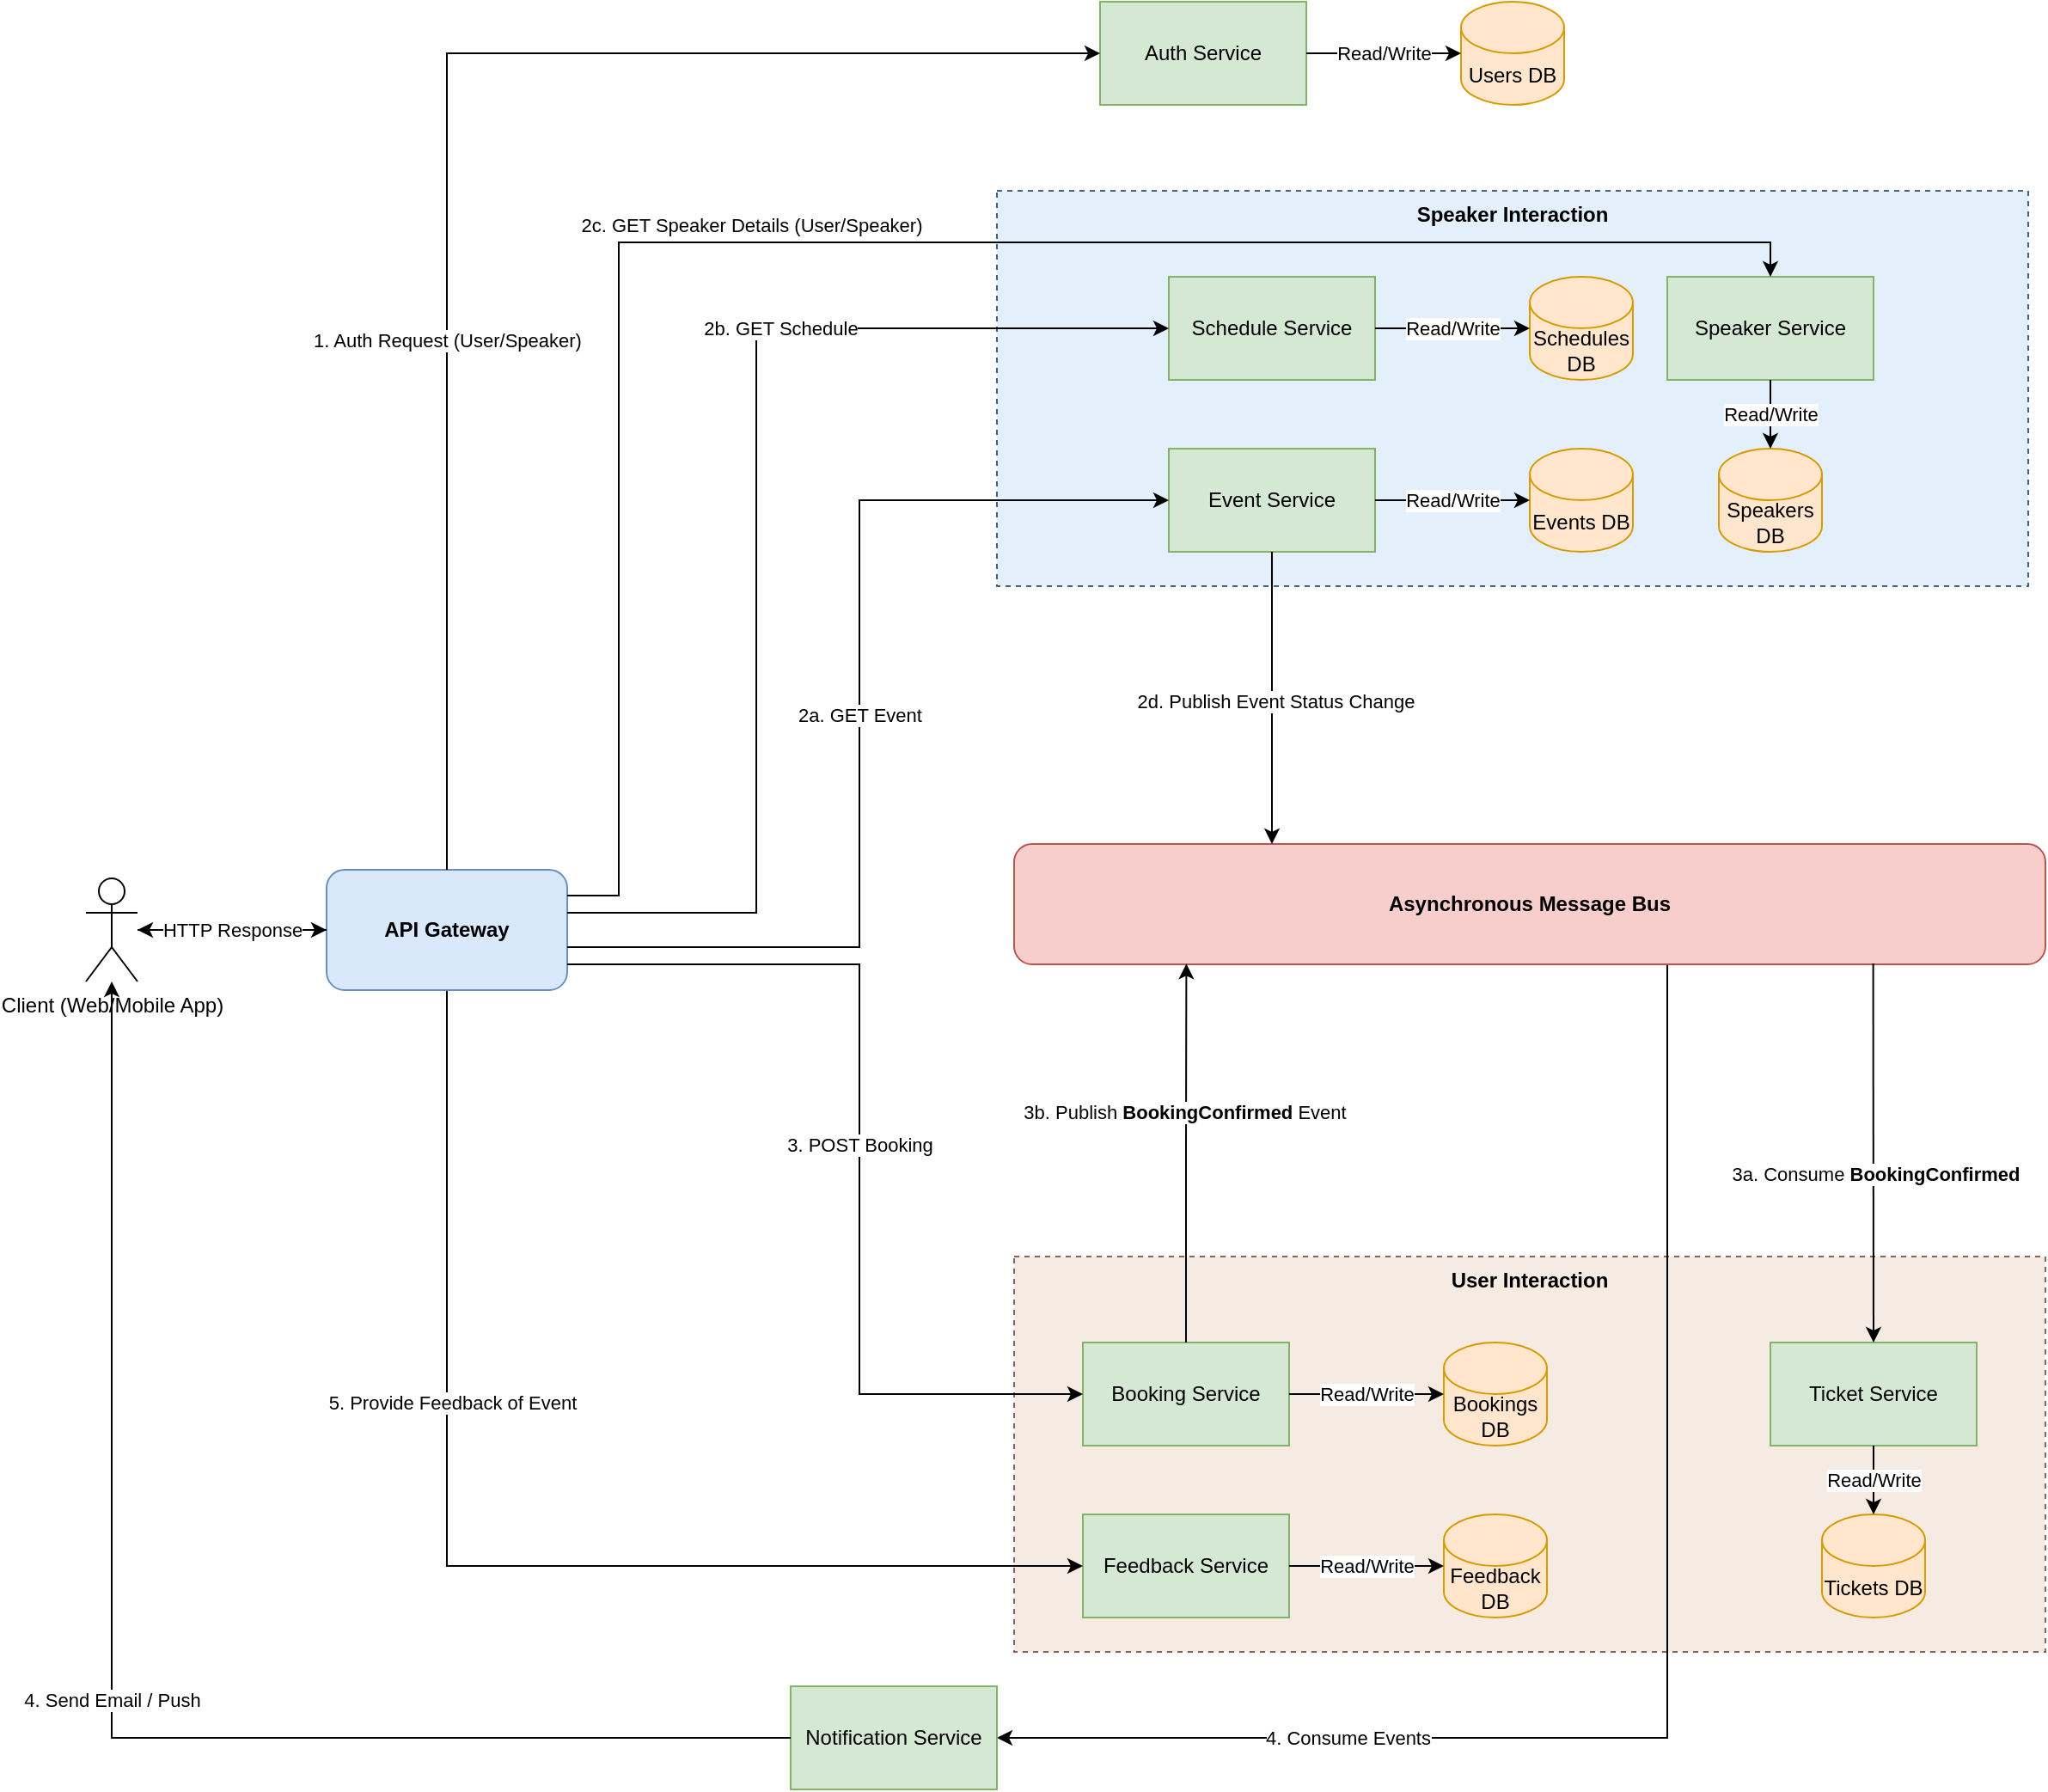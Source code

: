 <mxfile version="28.2.4">
  <diagram name="Connected-Microservices-DFD" id="f0a9b8c7-d6e5-4f4a-8b3c-1d2e3f4a5b6c">
    <mxGraphModel dx="2652" dy="854" grid="1" gridSize="10" guides="1" tooltips="1" connect="1" arrows="1" fold="1" page="1" pageScale="1" pageWidth="1200" pageHeight="1400" math="0" shadow="0">
      <root>
        <mxCell id="0" />
        <mxCell id="1" parent="0" />
        <mxCell id="group-core-event" value="Speaker Interaction" style="group;dashed=1;strokeColor=#446280;fillColor=#e3effb;fontStyle=1" parent="1" vertex="1" connectable="0">
          <mxGeometry x="410" y="150" width="600" height="230" as="geometry" />
        </mxCell>
        <mxCell id="event-service" value="Event Service" style="rounded=0;whiteSpace=wrap;html=1;fillColor=#d5e8d4;strokeColor=#82b366;" parent="group-core-event" vertex="1">
          <mxGeometry x="100" y="150" width="120" height="60" as="geometry" />
        </mxCell>
        <mxCell id="events-db" value="Events DB" style="shape=cylinder3;whiteSpace=wrap;html=1;boundedLbl=1;backgroundOutline=1;size=15;fillColor=#ffe6cc;strokeColor=#d79b00;" parent="group-core-event" vertex="1">
          <mxGeometry x="310" y="150" width="60" height="60" as="geometry" />
        </mxCell>
        <mxCell id="speaker-service" value="Speaker Service" style="rounded=0;whiteSpace=wrap;html=1;fillColor=#d5e8d4;strokeColor=#82b366;" parent="group-core-event" vertex="1">
          <mxGeometry x="390" y="50" width="120" height="60" as="geometry" />
        </mxCell>
        <mxCell id="speakers-db" value="Speakers DB" style="shape=cylinder3;whiteSpace=wrap;html=1;boundedLbl=1;backgroundOutline=1;size=15;fillColor=#ffe6cc;strokeColor=#d79b00;" parent="group-core-event" vertex="1">
          <mxGeometry x="420" y="150" width="60" height="60" as="geometry" />
        </mxCell>
        <mxCell id="schedule-service" value="Schedule Service" style="rounded=0;whiteSpace=wrap;html=1;fillColor=#d5e8d4;strokeColor=#82b366;" parent="group-core-event" vertex="1">
          <mxGeometry x="100" y="50" width="120" height="60" as="geometry" />
        </mxCell>
        <mxCell id="schedules-db" value="Schedules DB" style="shape=cylinder3;whiteSpace=wrap;html=1;boundedLbl=1;backgroundOutline=1;size=15;fillColor=#ffe6cc;strokeColor=#d79b00;" parent="group-core-event" vertex="1">
          <mxGeometry x="310" y="50" width="60" height="60" as="geometry" />
        </mxCell>
        <mxCell id="db-read-write-schedule" value="Read/Write" style="edgeStyle=orthogonalEdgeStyle;rounded=0;orthogonalLoop=1;jettySize=auto;html=1;" parent="group-core-event" source="schedule-service" target="schedules-db" edge="1">
          <mxGeometry relative="1" as="geometry" />
        </mxCell>
        <mxCell id="group-user-interaction" value="User Interaction" style="group;dashed=1;strokeColor=#82665A;fillColor=#f5ebe2;fontStyle=1" parent="1" vertex="1" connectable="0">
          <mxGeometry x="420" y="770" width="600" height="230" as="geometry" />
        </mxCell>
        <mxCell id="booking-service" value="Booking Service" style="rounded=0;whiteSpace=wrap;html=1;fillColor=#d5e8d4;strokeColor=#82b366;" parent="group-user-interaction" vertex="1">
          <mxGeometry x="40" y="50" width="120" height="60" as="geometry" />
        </mxCell>
        <mxCell id="bookings-db" value="Bookings DB" style="shape=cylinder3;whiteSpace=wrap;html=1;boundedLbl=1;backgroundOutline=1;size=15;fillColor=#ffe6cc;strokeColor=#d79b00;" parent="group-user-interaction" vertex="1">
          <mxGeometry x="250" y="50" width="60" height="60" as="geometry" />
        </mxCell>
        <mxCell id="ticket-service" value="Ticket Service" style="rounded=0;whiteSpace=wrap;html=1;fillColor=#d5e8d4;strokeColor=#82b366;" parent="group-user-interaction" vertex="1">
          <mxGeometry x="440" y="50" width="120" height="60" as="geometry" />
        </mxCell>
        <mxCell id="tickets-db" value="Tickets DB" style="shape=cylinder3;whiteSpace=wrap;html=1;boundedLbl=1;backgroundOutline=1;size=15;fillColor=#ffe6cc;strokeColor=#d79b00;" parent="group-user-interaction" vertex="1">
          <mxGeometry x="470" y="150" width="60" height="60" as="geometry" />
        </mxCell>
        <mxCell id="feedback-service" value="Feedback Service" style="rounded=0;whiteSpace=wrap;html=1;fillColor=#d5e8d4;strokeColor=#82b366;" parent="group-user-interaction" vertex="1">
          <mxGeometry x="40" y="150" width="120" height="60" as="geometry" />
        </mxCell>
        <mxCell id="feedback-db" value="Feedback DB" style="shape=cylinder3;whiteSpace=wrap;html=1;boundedLbl=1;backgroundOutline=1;size=15;fillColor=#ffe6cc;strokeColor=#d79b00;" parent="group-user-interaction" vertex="1">
          <mxGeometry x="250" y="150" width="60" height="60" as="geometry" />
        </mxCell>
        <mxCell id="client" value="Client (Web/Mobile App)" style="shape=umlActor;verticalLabelPosition=bottom;verticalAlign=top;html=1;outlineConnect=0;" parent="1" vertex="1">
          <mxGeometry x="-120" y="550" width="30" height="60" as="geometry" />
        </mxCell>
        <mxCell id="IWpqsmb7LespxIZcmR7d-11" style="edgeStyle=orthogonalEdgeStyle;rounded=0;orthogonalLoop=1;jettySize=auto;html=1;entryX=0;entryY=0.5;entryDx=0;entryDy=0;" edge="1" parent="1" source="api-gateway" target="feedback-service">
          <mxGeometry relative="1" as="geometry">
            <Array as="points">
              <mxPoint x="90" y="950" />
            </Array>
          </mxGeometry>
        </mxCell>
        <mxCell id="IWpqsmb7LespxIZcmR7d-12" value="5. Provide Feedback of Event" style="edgeLabel;html=1;align=center;verticalAlign=middle;resizable=0;points=[];" vertex="1" connectable="0" parent="IWpqsmb7LespxIZcmR7d-11">
          <mxGeometry x="-0.32" y="3" relative="1" as="geometry">
            <mxPoint as="offset" />
          </mxGeometry>
        </mxCell>
        <mxCell id="api-gateway" value="API Gateway" style="rounded=1;whiteSpace=wrap;html=1;fillColor=#dae8fc;strokeColor=#6c8ebf;fontStyle=1" parent="1" vertex="1">
          <mxGeometry x="20" y="545" width="140" height="70" as="geometry" />
        </mxCell>
        <mxCell id="auth-service" value="Auth Service" style="rounded=0;whiteSpace=wrap;html=1;fillColor=#d5e8d4;strokeColor=#82b366;" parent="1" vertex="1">
          <mxGeometry x="470" y="40" width="120" height="60" as="geometry" />
        </mxCell>
        <mxCell id="users-db" value="Users DB" style="shape=cylinder3;whiteSpace=wrap;html=1;boundedLbl=1;backgroundOutline=1;size=15;fillColor=#ffe6cc;strokeColor=#d79b00;" parent="1" vertex="1">
          <mxGeometry x="680" y="40" width="60" height="60" as="geometry" />
        </mxCell>
        <mxCell id="http-request" value="HTTP Request" style="edgeStyle=orthogonalEdgeStyle;rounded=0;orthogonalLoop=1;jettySize=auto;html=1;" parent="1" source="client" target="api-gateway" edge="1">
          <mxGeometry relative="1" as="geometry" />
        </mxCell>
        <mxCell id="http-response" value="HTTP Response" style="edgeStyle=orthogonalEdgeStyle;rounded=0;orthogonalLoop=1;jettySize=auto;html=1;" parent="1" source="api-gateway" target="client" edge="1">
          <mxGeometry relative="1" as="geometry" />
        </mxCell>
        <mxCell id="auth-request" value="1. Auth Request (User/Speaker)" style="edgeStyle=orthogonalEdgeStyle;rounded=0;orthogonalLoop=1;jettySize=auto;html=1;exitX=0.5;exitY=0;exitDx=0;exitDy=0;entryX=0;entryY=0.5;entryDx=0;entryDy=0;" parent="1" source="api-gateway" target="auth-service" edge="1">
          <mxGeometry x="-0.28" relative="1" as="geometry">
            <Array as="points">
              <mxPoint x="90" y="70" />
            </Array>
            <mxPoint x="230" y="460" as="sourcePoint" />
            <mxPoint x="410" y="45" as="targetPoint" />
            <mxPoint as="offset" />
          </mxGeometry>
        </mxCell>
        <mxCell id="db-read-write-user" value="Read/Write" style="edgeStyle=orthogonalEdgeStyle;rounded=0;orthogonalLoop=1;jettySize=auto;html=1;" parent="1" source="auth-service" target="users-db" edge="1">
          <mxGeometry relative="1" as="geometry" />
        </mxCell>
        <mxCell id="db-read-write-event" value="Read/Write" style="edgeStyle=orthogonalEdgeStyle;rounded=0;orthogonalLoop=1;jettySize=auto;html=1;" parent="1" source="event-service" target="events-db" edge="1">
          <mxGeometry relative="1" as="geometry" />
        </mxCell>
        <mxCell id="db-read-write-booking" value="Read/Write" style="edgeStyle=orthogonalEdgeStyle;rounded=0;orthogonalLoop=1;jettySize=auto;html=1;" parent="1" source="booking-service" target="bookings-db" edge="1">
          <mxGeometry relative="1" as="geometry" />
        </mxCell>
        <mxCell id="db-read-write-ticket" value="Read/Write" style="edgeStyle=orthogonalEdgeStyle;rounded=0;orthogonalLoop=1;jettySize=auto;html=1;" parent="1" source="ticket-service" target="tickets-db" edge="1">
          <mxGeometry relative="1" as="geometry" />
        </mxCell>
        <mxCell id="db-read-write-feedback" value="Read/Write" style="edgeStyle=orthogonalEdgeStyle;rounded=0;orthogonalLoop=1;jettySize=auto;html=1;" parent="1" source="feedback-service" target="feedback-db" edge="1">
          <mxGeometry relative="1" as="geometry" />
        </mxCell>
        <mxCell id="db-read-write-speaker" value="Read/Write" style="edgeStyle=orthogonalEdgeStyle;rounded=0;orthogonalLoop=1;jettySize=auto;html=1;" parent="1" source="speaker-service" target="speakers-db" edge="1">
          <mxGeometry relative="1" as="geometry" />
        </mxCell>
        <mxCell id="IWpqsmb7LespxIZcmR7d-7" style="edgeStyle=orthogonalEdgeStyle;rounded=0;orthogonalLoop=1;jettySize=auto;html=1;entryX=1;entryY=0.5;entryDx=0;entryDy=0;" edge="1" parent="1" source="message-bus" target="notification-service">
          <mxGeometry relative="1" as="geometry">
            <Array as="points">
              <mxPoint x="800" y="1050" />
            </Array>
          </mxGeometry>
        </mxCell>
        <mxCell id="IWpqsmb7LespxIZcmR7d-8" value="4. Consume Events" style="edgeLabel;html=1;align=center;verticalAlign=middle;resizable=0;points=[];" vertex="1" connectable="0" parent="IWpqsmb7LespxIZcmR7d-7">
          <mxGeometry x="0.516" y="2" relative="1" as="geometry">
            <mxPoint y="-2" as="offset" />
          </mxGeometry>
        </mxCell>
        <mxCell id="message-bus" value="Asynchronous Message Bus" style="rounded=1;whiteSpace=wrap;html=1;fillColor=#f8cecc;strokeColor=#b85450;fontStyle=1" parent="1" vertex="1">
          <mxGeometry x="420" y="530" width="600" height="70" as="geometry" />
        </mxCell>
        <mxCell id="notification-service" value="Notification Service" style="rounded=0;whiteSpace=wrap;html=1;fillColor=#d5e8d4;strokeColor=#82b366;" parent="1" vertex="1">
          <mxGeometry x="290" y="1020" width="120" height="60" as="geometry" />
        </mxCell>
        <mxCell id="sends-email" value="4. Send Email / Push" style="edgeStyle=orthogonalEdgeStyle;rounded=0;orthogonalLoop=1;jettySize=auto;html=1;exitX=0;exitY=0.5;exitDx=0;exitDy=0;" parent="1" source="notification-service" edge="1" target="client">
          <mxGeometry x="0.0" relative="1" as="geometry">
            <mxPoint x="280" y="1050" as="targetPoint" />
            <mxPoint as="offset" />
          </mxGeometry>
        </mxCell>
        <mxCell id="api-to-event" value="2a. GET Event" style="edgeStyle=orthogonalEdgeStyle;rounded=0;orthogonalLoop=1;jettySize=auto;html=1;" parent="1" source="api-gateway" target="event-service" edge="1">
          <mxGeometry relative="1" as="geometry">
            <Array as="points">
              <mxPoint x="330" y="590" />
              <mxPoint x="330" y="330" />
            </Array>
          </mxGeometry>
        </mxCell>
        <mxCell id="api-to-schedule" value="2b. GET Schedule" style="edgeStyle=orthogonalEdgeStyle;rounded=0;orthogonalLoop=1;jettySize=auto;html=1;" parent="1" source="api-gateway" target="schedule-service" edge="1">
          <mxGeometry x="0.345" relative="1" as="geometry">
            <Array as="points">
              <mxPoint x="270" y="570" />
              <mxPoint x="270" y="230" />
            </Array>
            <mxPoint as="offset" />
          </mxGeometry>
        </mxCell>
        <mxCell id="api-to-speaker" value="2c. GET Speaker Details (User/Speaker)" style="edgeStyle=orthogonalEdgeStyle;rounded=0;orthogonalLoop=1;jettySize=auto;html=1;" parent="1" source="api-gateway" target="speaker-service" edge="1">
          <mxGeometry x="-0.115" y="10" relative="1" as="geometry">
            <Array as="points">
              <mxPoint x="190" y="560" />
              <mxPoint x="190" y="180" />
              <mxPoint x="860" y="180" />
            </Array>
            <mxPoint as="offset" />
          </mxGeometry>
        </mxCell>
        <mxCell id="api-to-booking" value="3. POST Booking" style="edgeStyle=orthogonalEdgeStyle;rounded=0;orthogonalLoop=1;jettySize=auto;html=1;" parent="1" source="api-gateway" target="booking-service" edge="1">
          <mxGeometry relative="1" as="geometry">
            <Array as="points">
              <mxPoint x="330" y="600" />
              <mxPoint x="330" y="850" />
            </Array>
          </mxGeometry>
        </mxCell>
        <mxCell id="IWpqsmb7LespxIZcmR7d-1" style="edgeStyle=orthogonalEdgeStyle;rounded=0;orthogonalLoop=1;jettySize=auto;html=1;" edge="1" parent="1" source="event-service" target="message-bus">
          <mxGeometry relative="1" as="geometry">
            <Array as="points">
              <mxPoint x="510" y="530" />
              <mxPoint x="510" y="530" />
            </Array>
          </mxGeometry>
        </mxCell>
        <mxCell id="IWpqsmb7LespxIZcmR7d-2" value="2d. Publish Event Status Change" style="edgeLabel;html=1;align=center;verticalAlign=middle;resizable=0;points=[];" vertex="1" connectable="0" parent="IWpqsmb7LespxIZcmR7d-1">
          <mxGeometry x="0.026" y="2" relative="1" as="geometry">
            <mxPoint as="offset" />
          </mxGeometry>
        </mxCell>
        <mxCell id="IWpqsmb7LespxIZcmR7d-3" value="" style="endArrow=classic;html=1;rounded=0;entryX=0.5;entryY=0;entryDx=0;entryDy=0;exitX=0.833;exitY=0.993;exitDx=0;exitDy=0;exitPerimeter=0;" edge="1" parent="1" source="message-bus" target="ticket-service">
          <mxGeometry width="50" height="50" relative="1" as="geometry">
            <mxPoint x="920" y="590" as="sourcePoint" />
            <mxPoint x="560" y="800" as="targetPoint" />
          </mxGeometry>
        </mxCell>
        <mxCell id="IWpqsmb7LespxIZcmR7d-4" value="3a. Consume&amp;nbsp;&lt;b style=&quot;--un-translate-z: 0; --un-pan-x: ; --un-pan-y: ; --un-pinch-zoom: ; --un-scroll-snap-strictness: proximity; --un-ordinal: ; --un-slashed-zero: ; --un-numeric-figure: ; --un-numeric-spacing: ; --un-numeric-fraction: ; --un-border-spacing-x: 0; --un-border-spacing-y: 0; --un-ring-offset-shadow: 0 0 rgb(0 0 0 / 0); --un-ring-shadow: 0 0 rgb(0 0 0 / 0); --un-shadow-inset: ; --un-shadow: 0 0 rgb(0 0 0 / 0); --un-ring-inset: ; --un-ring-offset-width: 0px; --un-ring-offset-color: light-dark(#fff, #aNaNaN); --un-ring-width: 0px; --un-ring-color: rgb(147 197 253 / .5); --un-blur: ; --un-brightness: ; --un-contrast: ; --un-drop-shadow: ; --un-grayscale: ; --un-hue-rotate: ; --un-invert: ; --un-saturate: ; --un-sepia: ; --un-backdrop-blur: ; --un-backdrop-brightness: ; --un-backdrop-contrast: ; --un-backdrop-grayscale: ; --un-backdrop-hue-rotate: ; --un-backdrop-invert: ; --un-backdrop-opacity: ; --un-backdrop-saturate: ; --un-backdrop-sepia: ;&quot;&gt;BookingConfirmed&lt;/b&gt;" style="edgeLabel;html=1;align=center;verticalAlign=middle;resizable=0;points=[];" vertex="1" connectable="0" parent="IWpqsmb7LespxIZcmR7d-3">
          <mxGeometry x="0.106" y="1" relative="1" as="geometry">
            <mxPoint as="offset" />
          </mxGeometry>
        </mxCell>
        <mxCell id="IWpqsmb7LespxIZcmR7d-5" style="edgeStyle=orthogonalEdgeStyle;rounded=0;orthogonalLoop=1;jettySize=auto;html=1;entryX=0.167;entryY=0.995;entryDx=0;entryDy=0;entryPerimeter=0;" edge="1" parent="1" source="booking-service" target="message-bus">
          <mxGeometry relative="1" as="geometry" />
        </mxCell>
        <mxCell id="IWpqsmb7LespxIZcmR7d-6" value="3b. Publish&amp;nbsp;&lt;b style=&quot;--un-translate-z: 0; --un-pan-x: ; --un-pan-y: ; --un-pinch-zoom: ; --un-scroll-snap-strictness: proximity; --un-ordinal: ; --un-slashed-zero: ; --un-numeric-figure: ; --un-numeric-spacing: ; --un-numeric-fraction: ; --un-border-spacing-x: 0; --un-border-spacing-y: 0; --un-ring-offset-shadow: 0 0 rgb(0 0 0 / 0); --un-ring-shadow: 0 0 rgb(0 0 0 / 0); --un-shadow-inset: ; --un-shadow: 0 0 rgb(0 0 0 / 0); --un-ring-inset: ; --un-ring-offset-width: 0px; --un-ring-offset-color: light-dark(#fff, #aNaNaN); --un-ring-width: 0px; --un-ring-color: rgb(147 197 253 / .5); --un-blur: ; --un-brightness: ; --un-contrast: ; --un-drop-shadow: ; --un-grayscale: ; --un-hue-rotate: ; --un-invert: ; --un-saturate: ; --un-sepia: ; --un-backdrop-blur: ; --un-backdrop-brightness: ; --un-backdrop-contrast: ; --un-backdrop-grayscale: ; --un-backdrop-hue-rotate: ; --un-backdrop-invert: ; --un-backdrop-opacity: ; --un-backdrop-saturate: ; --un-backdrop-sepia: ;&quot;&gt;BookingConfirmed&lt;/b&gt;&amp;nbsp;Event" style="edgeLabel;html=1;align=center;verticalAlign=middle;resizable=0;points=[];" vertex="1" connectable="0" parent="IWpqsmb7LespxIZcmR7d-5">
          <mxGeometry x="0.22" y="1" relative="1" as="geometry">
            <mxPoint as="offset" />
          </mxGeometry>
        </mxCell>
      </root>
    </mxGraphModel>
  </diagram>
</mxfile>
